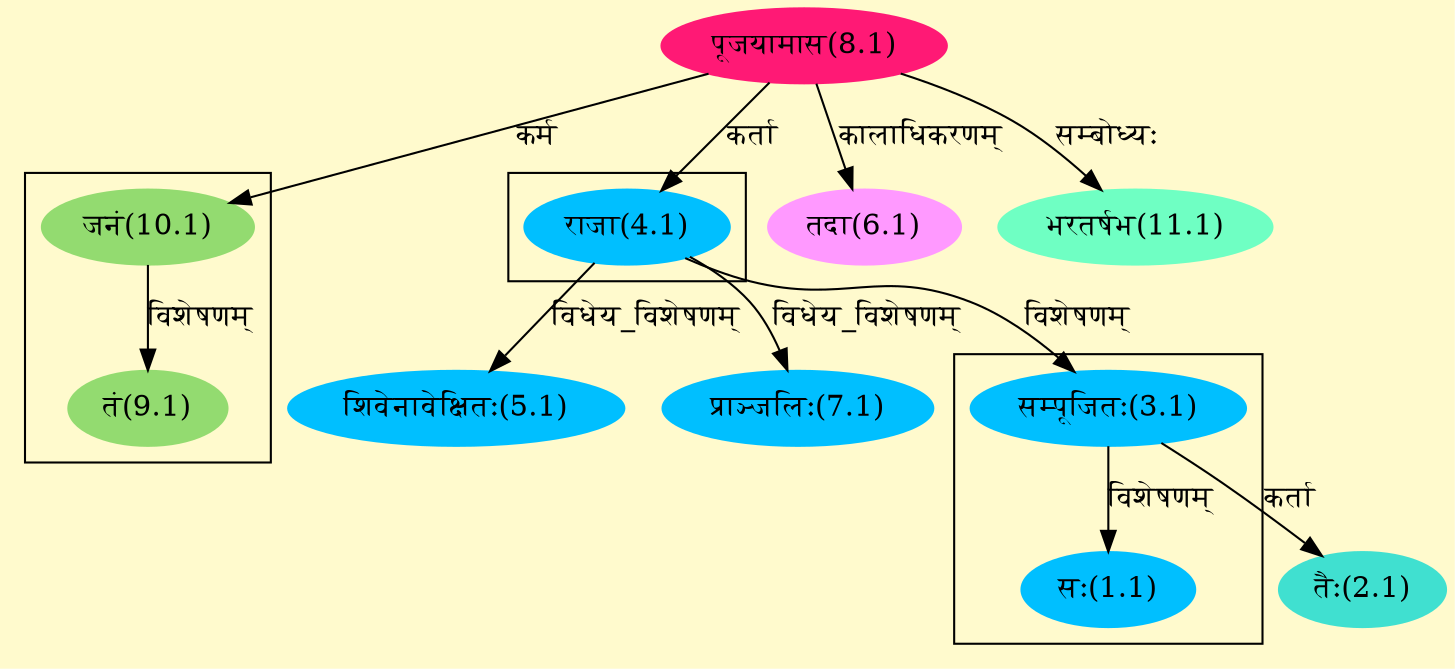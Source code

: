 digraph G{
rankdir=BT;
 compound=true;
 bgcolor="lemonchiffon1";

subgraph cluster_1{
Node1_1 [style=filled, color="#00BFFF" label = "सः(1.1)"]
Node3_1 [style=filled, color="#00BFFF" label = "सम्पूजितः(3.1)"]

}

subgraph cluster_2{
Node3_1 [style=filled, color="#00BFFF" label = "सम्पूजितः(3.1)"]
Node4_1 [style=filled, color="#00BFFF" label = "राजा(4.1)"]

}

subgraph cluster_3{
Node9_1 [style=filled, color="#93DB70" label = "तं(9.1)"]
Node10_1 [style=filled, color="#93DB70" label = "जनं(10.1)"]

}
Node2_1 [style=filled, color="#40E0D0" label = "तैः(2.1)"]
Node3_1 [style=filled, color="#00BFFF" label = "सम्पूजितः(3.1)"]
Node4_1 [style=filled, color="#00BFFF" label = "राजा(4.1)"]
Node8_1 [style=filled, color="#FF1975" label = "पूजयामास(8.1)"]
Node5_1 [style=filled, color="#00BFFF" label = "शिवेनावेक्षितः(5.1)"]
Node6_1 [style=filled, color="#FF99FF" label = "तदा(6.1)"]
Node7_1 [style=filled, color="#00BFFF" label = "प्राञ्जलिः(7.1)"]
Node [style=filled, color="" label = "()"]
Node10_1 [style=filled, color="#93DB70" label = "जनं(10.1)"]
Node11_1 [style=filled, color="#6FFFC3" label = "भरतर्षभ(11.1)"]
/* Start of Relations section */

Node1_1 -> Node3_1 [  label="विशेषणम्"  dir="back" ]
Node2_1 -> Node3_1 [  label="कर्ता"  dir="back" ]
Node3_1 -> Node4_1 [  label="विशेषणम्"  dir="back" ]
Node4_1 -> Node8_1 [  label="कर्ता"  dir="back" ]
Node5_1 -> Node4_1 [  label="विधेय_विशेषणम्"  dir="back" ]
Node6_1 -> Node8_1 [  label="कालाधिकरणम्"  dir="back" ]
Node7_1 -> Node4_1 [  label="विधेय_विशेषणम्"  dir="back" ]
Node9_1 -> Node10_1 [  label="विशेषणम्"  dir="back" ]
Node10_1 -> Node8_1 [  label="कर्म"  dir="back" ]
Node11_1 -> Node8_1 [  label="सम्बोध्यः"  dir="back" ]
}
